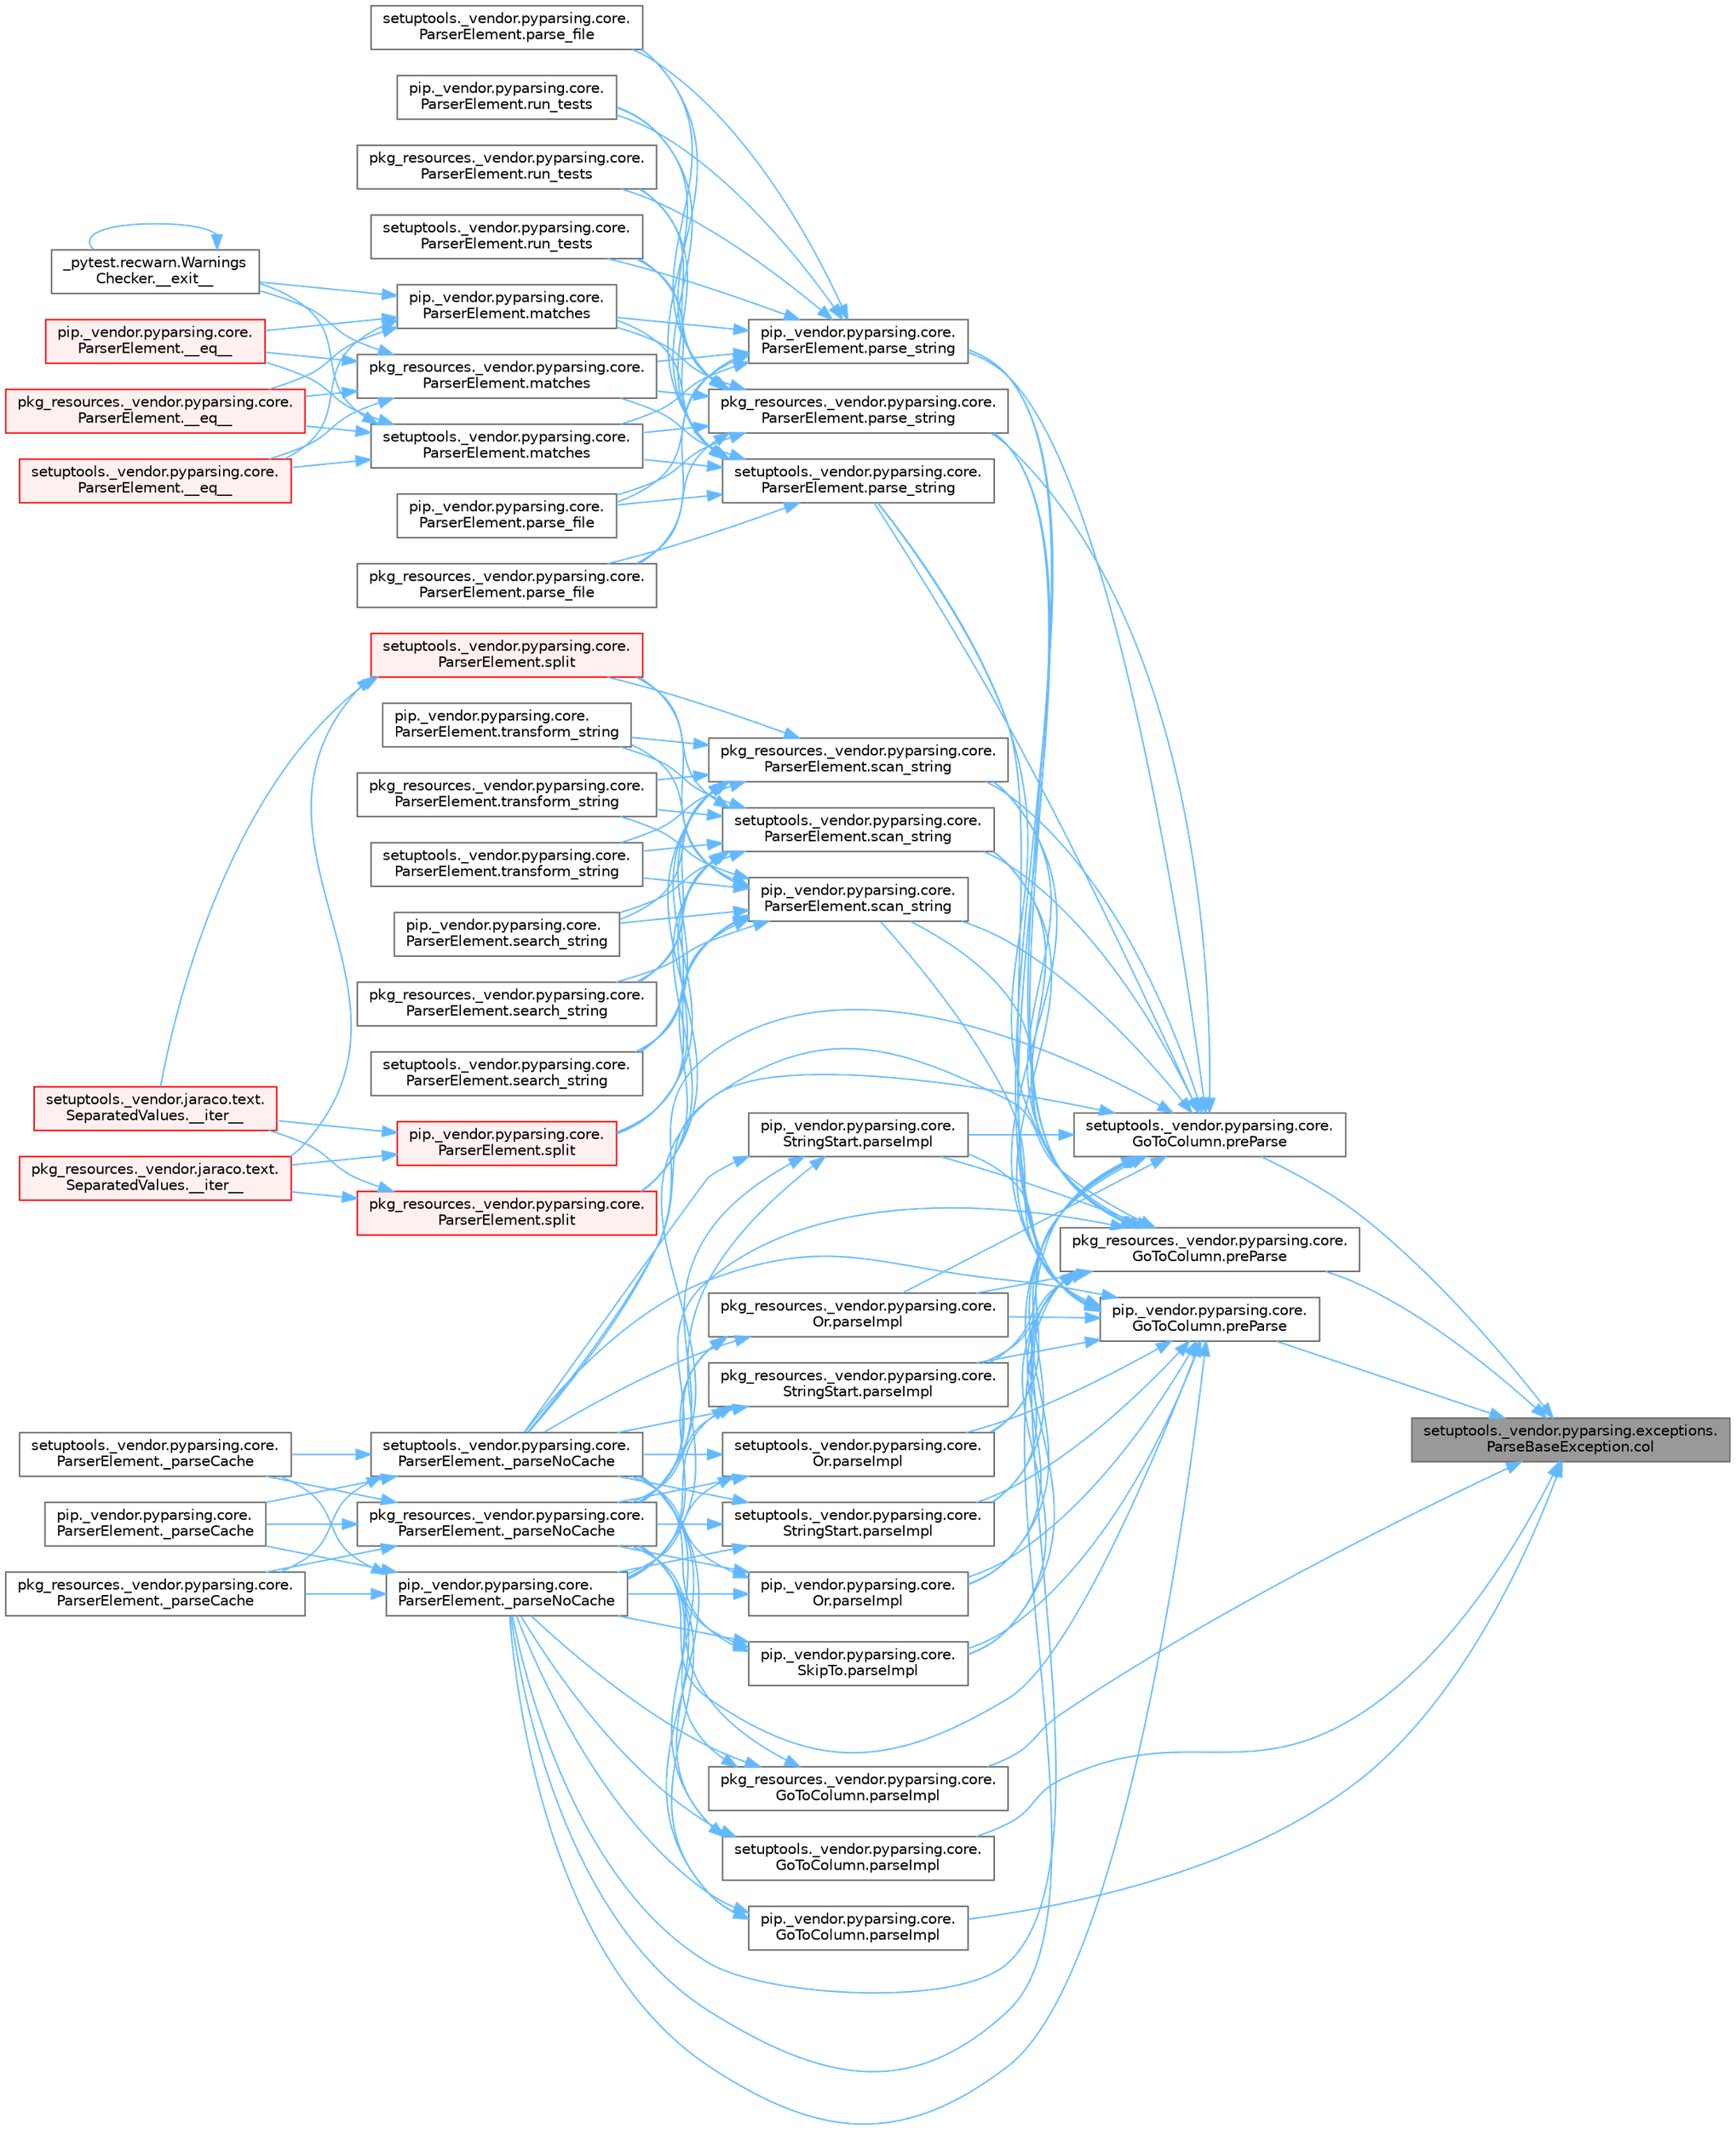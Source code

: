 digraph "setuptools._vendor.pyparsing.exceptions.ParseBaseException.col"
{
 // LATEX_PDF_SIZE
  bgcolor="transparent";
  edge [fontname=Helvetica,fontsize=10,labelfontname=Helvetica,labelfontsize=10];
  node [fontname=Helvetica,fontsize=10,shape=box,height=0.2,width=0.4];
  rankdir="RL";
  Node1 [id="Node000001",label="setuptools._vendor.pyparsing.exceptions.\lParseBaseException.col",height=0.2,width=0.4,color="gray40", fillcolor="grey60", style="filled", fontcolor="black",tooltip=" "];
  Node1 -> Node2 [id="edge1_Node000001_Node000002",dir="back",color="steelblue1",style="solid",tooltip=" "];
  Node2 [id="Node000002",label="pip._vendor.pyparsing.core.\lGoToColumn.parseImpl",height=0.2,width=0.4,color="grey40", fillcolor="white", style="filled",URL="$classpip_1_1__vendor_1_1pyparsing_1_1core_1_1_go_to_column.html#a15eb6c4082369b2e7339044fe27e4d24",tooltip=" "];
  Node2 -> Node3 [id="edge2_Node000002_Node000003",dir="back",color="steelblue1",style="solid",tooltip=" "];
  Node3 [id="Node000003",label="pip._vendor.pyparsing.core.\lParserElement._parseNoCache",height=0.2,width=0.4,color="grey40", fillcolor="white", style="filled",URL="$classpip_1_1__vendor_1_1pyparsing_1_1core_1_1_parser_element.html#af319bff1f8ae463c29689bc902788e50",tooltip=" "];
  Node3 -> Node4 [id="edge3_Node000003_Node000004",dir="back",color="steelblue1",style="solid",tooltip=" "];
  Node4 [id="Node000004",label="pip._vendor.pyparsing.core.\lParserElement._parseCache",height=0.2,width=0.4,color="grey40", fillcolor="white", style="filled",URL="$classpip_1_1__vendor_1_1pyparsing_1_1core_1_1_parser_element.html#a5614d581e42d84b716b0dcab98157c88",tooltip=" "];
  Node3 -> Node5 [id="edge4_Node000003_Node000005",dir="back",color="steelblue1",style="solid",tooltip=" "];
  Node5 [id="Node000005",label="pkg_resources._vendor.pyparsing.core.\lParserElement._parseCache",height=0.2,width=0.4,color="grey40", fillcolor="white", style="filled",URL="$classpkg__resources_1_1__vendor_1_1pyparsing_1_1core_1_1_parser_element.html#a1a69c7785a92769109263bd940ab37ae",tooltip=" "];
  Node3 -> Node6 [id="edge5_Node000003_Node000006",dir="back",color="steelblue1",style="solid",tooltip=" "];
  Node6 [id="Node000006",label="setuptools._vendor.pyparsing.core.\lParserElement._parseCache",height=0.2,width=0.4,color="grey40", fillcolor="white", style="filled",URL="$classsetuptools_1_1__vendor_1_1pyparsing_1_1core_1_1_parser_element.html#aad2d74190c4edf9d86294fe1907cffba",tooltip=" "];
  Node2 -> Node7 [id="edge6_Node000002_Node000007",dir="back",color="steelblue1",style="solid",tooltip=" "];
  Node7 [id="Node000007",label="pkg_resources._vendor.pyparsing.core.\lParserElement._parseNoCache",height=0.2,width=0.4,color="grey40", fillcolor="white", style="filled",URL="$classpkg__resources_1_1__vendor_1_1pyparsing_1_1core_1_1_parser_element.html#ae74acbecf9daa6eccbb3c02112745915",tooltip=" "];
  Node7 -> Node4 [id="edge7_Node000007_Node000004",dir="back",color="steelblue1",style="solid",tooltip=" "];
  Node7 -> Node5 [id="edge8_Node000007_Node000005",dir="back",color="steelblue1",style="solid",tooltip=" "];
  Node7 -> Node6 [id="edge9_Node000007_Node000006",dir="back",color="steelblue1",style="solid",tooltip=" "];
  Node2 -> Node8 [id="edge10_Node000002_Node000008",dir="back",color="steelblue1",style="solid",tooltip=" "];
  Node8 [id="Node000008",label="setuptools._vendor.pyparsing.core.\lParserElement._parseNoCache",height=0.2,width=0.4,color="grey40", fillcolor="white", style="filled",URL="$classsetuptools_1_1__vendor_1_1pyparsing_1_1core_1_1_parser_element.html#ac87deeca77414208ea7ac3e6f23accc5",tooltip=" "];
  Node8 -> Node4 [id="edge11_Node000008_Node000004",dir="back",color="steelblue1",style="solid",tooltip=" "];
  Node8 -> Node5 [id="edge12_Node000008_Node000005",dir="back",color="steelblue1",style="solid",tooltip=" "];
  Node8 -> Node6 [id="edge13_Node000008_Node000006",dir="back",color="steelblue1",style="solid",tooltip=" "];
  Node1 -> Node9 [id="edge14_Node000001_Node000009",dir="back",color="steelblue1",style="solid",tooltip=" "];
  Node9 [id="Node000009",label="pkg_resources._vendor.pyparsing.core.\lGoToColumn.parseImpl",height=0.2,width=0.4,color="grey40", fillcolor="white", style="filled",URL="$classpkg__resources_1_1__vendor_1_1pyparsing_1_1core_1_1_go_to_column.html#a3c1f5def65412c54be2ab086a5b700d2",tooltip=" "];
  Node9 -> Node3 [id="edge15_Node000009_Node000003",dir="back",color="steelblue1",style="solid",tooltip=" "];
  Node9 -> Node7 [id="edge16_Node000009_Node000007",dir="back",color="steelblue1",style="solid",tooltip=" "];
  Node9 -> Node8 [id="edge17_Node000009_Node000008",dir="back",color="steelblue1",style="solid",tooltip=" "];
  Node1 -> Node10 [id="edge18_Node000001_Node000010",dir="back",color="steelblue1",style="solid",tooltip=" "];
  Node10 [id="Node000010",label="setuptools._vendor.pyparsing.core.\lGoToColumn.parseImpl",height=0.2,width=0.4,color="grey40", fillcolor="white", style="filled",URL="$classsetuptools_1_1__vendor_1_1pyparsing_1_1core_1_1_go_to_column.html#aadb149734e2489255c2079b610ac1fe6",tooltip=" "];
  Node10 -> Node3 [id="edge19_Node000010_Node000003",dir="back",color="steelblue1",style="solid",tooltip=" "];
  Node10 -> Node7 [id="edge20_Node000010_Node000007",dir="back",color="steelblue1",style="solid",tooltip=" "];
  Node10 -> Node8 [id="edge21_Node000010_Node000008",dir="back",color="steelblue1",style="solid",tooltip=" "];
  Node1 -> Node11 [id="edge22_Node000001_Node000011",dir="back",color="steelblue1",style="solid",tooltip=" "];
  Node11 [id="Node000011",label="pip._vendor.pyparsing.core.\lGoToColumn.preParse",height=0.2,width=0.4,color="grey40", fillcolor="white", style="filled",URL="$classpip_1_1__vendor_1_1pyparsing_1_1core_1_1_go_to_column.html#ab95dd9011eaa3a49a7c21a5842ca80f1",tooltip=" "];
  Node11 -> Node3 [id="edge23_Node000011_Node000003",dir="back",color="steelblue1",style="solid",tooltip=" "];
  Node11 -> Node7 [id="edge24_Node000011_Node000007",dir="back",color="steelblue1",style="solid",tooltip=" "];
  Node11 -> Node8 [id="edge25_Node000011_Node000008",dir="back",color="steelblue1",style="solid",tooltip=" "];
  Node11 -> Node12 [id="edge26_Node000011_Node000012",dir="back",color="steelblue1",style="solid",tooltip=" "];
  Node12 [id="Node000012",label="pip._vendor.pyparsing.core.\lParserElement.parse_string",height=0.2,width=0.4,color="grey40", fillcolor="white", style="filled",URL="$classpip_1_1__vendor_1_1pyparsing_1_1core_1_1_parser_element.html#ac17206f98799aeb9149ef0873423fb3d",tooltip=" "];
  Node12 -> Node13 [id="edge27_Node000012_Node000013",dir="back",color="steelblue1",style="solid",tooltip=" "];
  Node13 [id="Node000013",label="pip._vendor.pyparsing.core.\lParserElement.matches",height=0.2,width=0.4,color="grey40", fillcolor="white", style="filled",URL="$classpip_1_1__vendor_1_1pyparsing_1_1core_1_1_parser_element.html#a506dbc15b395eb36dc4f6cbc0fdf143a",tooltip=" "];
  Node13 -> Node14 [id="edge28_Node000013_Node000014",dir="back",color="steelblue1",style="solid",tooltip=" "];
  Node14 [id="Node000014",label="pip._vendor.pyparsing.core.\lParserElement.__eq__",height=0.2,width=0.4,color="red", fillcolor="#FFF0F0", style="filled",URL="$classpip_1_1__vendor_1_1pyparsing_1_1core_1_1_parser_element.html#a56ccd877aaaa23f3bf1adb7bcc0b46ec",tooltip=" "];
  Node13 -> Node23 [id="edge29_Node000013_Node000023",dir="back",color="steelblue1",style="solid",tooltip=" "];
  Node23 [id="Node000023",label="pkg_resources._vendor.pyparsing.core.\lParserElement.__eq__",height=0.2,width=0.4,color="red", fillcolor="#FFF0F0", style="filled",URL="$classpkg__resources_1_1__vendor_1_1pyparsing_1_1core_1_1_parser_element.html#a7a018d9eabb371a3a8cbeff784e873eb",tooltip=" "];
  Node13 -> Node24 [id="edge30_Node000013_Node000024",dir="back",color="steelblue1",style="solid",tooltip=" "];
  Node24 [id="Node000024",label="setuptools._vendor.pyparsing.core.\lParserElement.__eq__",height=0.2,width=0.4,color="red", fillcolor="#FFF0F0", style="filled",URL="$classsetuptools_1_1__vendor_1_1pyparsing_1_1core_1_1_parser_element.html#a2fba49725ed4d403a97bf0955a516d7a",tooltip=" "];
  Node13 -> Node25 [id="edge31_Node000013_Node000025",dir="back",color="steelblue1",style="solid",tooltip=" "];
  Node25 [id="Node000025",label="_pytest.recwarn.Warnings\lChecker.__exit__",height=0.2,width=0.4,color="grey40", fillcolor="white", style="filled",URL="$class__pytest_1_1recwarn_1_1_warnings_checker.html#adbd5f497538ea80f1d35b87e75c055a8",tooltip=" "];
  Node25 -> Node25 [id="edge32_Node000025_Node000025",dir="back",color="steelblue1",style="solid",tooltip=" "];
  Node12 -> Node26 [id="edge33_Node000012_Node000026",dir="back",color="steelblue1",style="solid",tooltip=" "];
  Node26 [id="Node000026",label="pkg_resources._vendor.pyparsing.core.\lParserElement.matches",height=0.2,width=0.4,color="grey40", fillcolor="white", style="filled",URL="$classpkg__resources_1_1__vendor_1_1pyparsing_1_1core_1_1_parser_element.html#a83b843cc10043a223825a7b6ee2bf3ed",tooltip=" "];
  Node26 -> Node14 [id="edge34_Node000026_Node000014",dir="back",color="steelblue1",style="solid",tooltip=" "];
  Node26 -> Node23 [id="edge35_Node000026_Node000023",dir="back",color="steelblue1",style="solid",tooltip=" "];
  Node26 -> Node24 [id="edge36_Node000026_Node000024",dir="back",color="steelblue1",style="solid",tooltip=" "];
  Node26 -> Node25 [id="edge37_Node000026_Node000025",dir="back",color="steelblue1",style="solid",tooltip=" "];
  Node12 -> Node27 [id="edge38_Node000012_Node000027",dir="back",color="steelblue1",style="solid",tooltip=" "];
  Node27 [id="Node000027",label="setuptools._vendor.pyparsing.core.\lParserElement.matches",height=0.2,width=0.4,color="grey40", fillcolor="white", style="filled",URL="$classsetuptools_1_1__vendor_1_1pyparsing_1_1core_1_1_parser_element.html#a340c5dbbc0054029fa245e398f694e14",tooltip=" "];
  Node27 -> Node14 [id="edge39_Node000027_Node000014",dir="back",color="steelblue1",style="solid",tooltip=" "];
  Node27 -> Node23 [id="edge40_Node000027_Node000023",dir="back",color="steelblue1",style="solid",tooltip=" "];
  Node27 -> Node24 [id="edge41_Node000027_Node000024",dir="back",color="steelblue1",style="solid",tooltip=" "];
  Node27 -> Node25 [id="edge42_Node000027_Node000025",dir="back",color="steelblue1",style="solid",tooltip=" "];
  Node12 -> Node28 [id="edge43_Node000012_Node000028",dir="back",color="steelblue1",style="solid",tooltip=" "];
  Node28 [id="Node000028",label="pip._vendor.pyparsing.core.\lParserElement.parse_file",height=0.2,width=0.4,color="grey40", fillcolor="white", style="filled",URL="$classpip_1_1__vendor_1_1pyparsing_1_1core_1_1_parser_element.html#a161e1fa167881e4e3fa9f26155612ed1",tooltip=" "];
  Node12 -> Node29 [id="edge44_Node000012_Node000029",dir="back",color="steelblue1",style="solid",tooltip=" "];
  Node29 [id="Node000029",label="pkg_resources._vendor.pyparsing.core.\lParserElement.parse_file",height=0.2,width=0.4,color="grey40", fillcolor="white", style="filled",URL="$classpkg__resources_1_1__vendor_1_1pyparsing_1_1core_1_1_parser_element.html#a4b7f81ada4824fcac02e6fae60e97154",tooltip=" "];
  Node12 -> Node30 [id="edge45_Node000012_Node000030",dir="back",color="steelblue1",style="solid",tooltip=" "];
  Node30 [id="Node000030",label="setuptools._vendor.pyparsing.core.\lParserElement.parse_file",height=0.2,width=0.4,color="grey40", fillcolor="white", style="filled",URL="$classsetuptools_1_1__vendor_1_1pyparsing_1_1core_1_1_parser_element.html#a8f9b8fccb7fc5a55bc10cb3ab46cf419",tooltip=" "];
  Node12 -> Node31 [id="edge46_Node000012_Node000031",dir="back",color="steelblue1",style="solid",tooltip=" "];
  Node31 [id="Node000031",label="pip._vendor.pyparsing.core.\lParserElement.run_tests",height=0.2,width=0.4,color="grey40", fillcolor="white", style="filled",URL="$classpip_1_1__vendor_1_1pyparsing_1_1core_1_1_parser_element.html#a35107e02c57a82575247354b2ffe5d63",tooltip=" "];
  Node12 -> Node32 [id="edge47_Node000012_Node000032",dir="back",color="steelblue1",style="solid",tooltip=" "];
  Node32 [id="Node000032",label="pkg_resources._vendor.pyparsing.core.\lParserElement.run_tests",height=0.2,width=0.4,color="grey40", fillcolor="white", style="filled",URL="$classpkg__resources_1_1__vendor_1_1pyparsing_1_1core_1_1_parser_element.html#a10e2c2c94b6bedd4a9bac706beb1f8e4",tooltip=" "];
  Node12 -> Node33 [id="edge48_Node000012_Node000033",dir="back",color="steelblue1",style="solid",tooltip=" "];
  Node33 [id="Node000033",label="setuptools._vendor.pyparsing.core.\lParserElement.run_tests",height=0.2,width=0.4,color="grey40", fillcolor="white", style="filled",URL="$classsetuptools_1_1__vendor_1_1pyparsing_1_1core_1_1_parser_element.html#a67d4875fb1c02837aae5bb1e763532ba",tooltip=" "];
  Node11 -> Node34 [id="edge49_Node000011_Node000034",dir="back",color="steelblue1",style="solid",tooltip=" "];
  Node34 [id="Node000034",label="pkg_resources._vendor.pyparsing.core.\lParserElement.parse_string",height=0.2,width=0.4,color="grey40", fillcolor="white", style="filled",URL="$classpkg__resources_1_1__vendor_1_1pyparsing_1_1core_1_1_parser_element.html#a8c3e947b9af4425a1b7f4c8db034a549",tooltip=" "];
  Node34 -> Node13 [id="edge50_Node000034_Node000013",dir="back",color="steelblue1",style="solid",tooltip=" "];
  Node34 -> Node26 [id="edge51_Node000034_Node000026",dir="back",color="steelblue1",style="solid",tooltip=" "];
  Node34 -> Node27 [id="edge52_Node000034_Node000027",dir="back",color="steelblue1",style="solid",tooltip=" "];
  Node34 -> Node28 [id="edge53_Node000034_Node000028",dir="back",color="steelblue1",style="solid",tooltip=" "];
  Node34 -> Node29 [id="edge54_Node000034_Node000029",dir="back",color="steelblue1",style="solid",tooltip=" "];
  Node34 -> Node30 [id="edge55_Node000034_Node000030",dir="back",color="steelblue1",style="solid",tooltip=" "];
  Node34 -> Node31 [id="edge56_Node000034_Node000031",dir="back",color="steelblue1",style="solid",tooltip=" "];
  Node34 -> Node32 [id="edge57_Node000034_Node000032",dir="back",color="steelblue1",style="solid",tooltip=" "];
  Node34 -> Node33 [id="edge58_Node000034_Node000033",dir="back",color="steelblue1",style="solid",tooltip=" "];
  Node11 -> Node35 [id="edge59_Node000011_Node000035",dir="back",color="steelblue1",style="solid",tooltip=" "];
  Node35 [id="Node000035",label="setuptools._vendor.pyparsing.core.\lParserElement.parse_string",height=0.2,width=0.4,color="grey40", fillcolor="white", style="filled",URL="$classsetuptools_1_1__vendor_1_1pyparsing_1_1core_1_1_parser_element.html#a4bceb4c6190dd0bd2ea4c6ef9e8fe6f9",tooltip=" "];
  Node35 -> Node13 [id="edge60_Node000035_Node000013",dir="back",color="steelblue1",style="solid",tooltip=" "];
  Node35 -> Node26 [id="edge61_Node000035_Node000026",dir="back",color="steelblue1",style="solid",tooltip=" "];
  Node35 -> Node27 [id="edge62_Node000035_Node000027",dir="back",color="steelblue1",style="solid",tooltip=" "];
  Node35 -> Node28 [id="edge63_Node000035_Node000028",dir="back",color="steelblue1",style="solid",tooltip=" "];
  Node35 -> Node29 [id="edge64_Node000035_Node000029",dir="back",color="steelblue1",style="solid",tooltip=" "];
  Node35 -> Node30 [id="edge65_Node000035_Node000030",dir="back",color="steelblue1",style="solid",tooltip=" "];
  Node35 -> Node31 [id="edge66_Node000035_Node000031",dir="back",color="steelblue1",style="solid",tooltip=" "];
  Node35 -> Node32 [id="edge67_Node000035_Node000032",dir="back",color="steelblue1",style="solid",tooltip=" "];
  Node35 -> Node33 [id="edge68_Node000035_Node000033",dir="back",color="steelblue1",style="solid",tooltip=" "];
  Node11 -> Node36 [id="edge69_Node000011_Node000036",dir="back",color="steelblue1",style="solid",tooltip=" "];
  Node36 [id="Node000036",label="pip._vendor.pyparsing.core.\lOr.parseImpl",height=0.2,width=0.4,color="grey40", fillcolor="white", style="filled",URL="$classpip_1_1__vendor_1_1pyparsing_1_1core_1_1_or.html#aa87fa541bf2e82791e105dbf64c79958",tooltip=" "];
  Node36 -> Node3 [id="edge70_Node000036_Node000003",dir="back",color="steelblue1",style="solid",tooltip=" "];
  Node36 -> Node7 [id="edge71_Node000036_Node000007",dir="back",color="steelblue1",style="solid",tooltip=" "];
  Node36 -> Node8 [id="edge72_Node000036_Node000008",dir="back",color="steelblue1",style="solid",tooltip=" "];
  Node11 -> Node37 [id="edge73_Node000011_Node000037",dir="back",color="steelblue1",style="solid",tooltip=" "];
  Node37 [id="Node000037",label="pip._vendor.pyparsing.core.\lSkipTo.parseImpl",height=0.2,width=0.4,color="grey40", fillcolor="white", style="filled",URL="$classpip_1_1__vendor_1_1pyparsing_1_1core_1_1_skip_to.html#affdf1659343a347cd9853247ed2cfc37",tooltip=" "];
  Node37 -> Node3 [id="edge74_Node000037_Node000003",dir="back",color="steelblue1",style="solid",tooltip=" "];
  Node37 -> Node7 [id="edge75_Node000037_Node000007",dir="back",color="steelblue1",style="solid",tooltip=" "];
  Node37 -> Node8 [id="edge76_Node000037_Node000008",dir="back",color="steelblue1",style="solid",tooltip=" "];
  Node11 -> Node38 [id="edge77_Node000011_Node000038",dir="back",color="steelblue1",style="solid",tooltip=" "];
  Node38 [id="Node000038",label="pip._vendor.pyparsing.core.\lStringStart.parseImpl",height=0.2,width=0.4,color="grey40", fillcolor="white", style="filled",URL="$classpip_1_1__vendor_1_1pyparsing_1_1core_1_1_string_start.html#ade7d9a10260522396b9756347737ec21",tooltip=" "];
  Node38 -> Node3 [id="edge78_Node000038_Node000003",dir="back",color="steelblue1",style="solid",tooltip=" "];
  Node38 -> Node7 [id="edge79_Node000038_Node000007",dir="back",color="steelblue1",style="solid",tooltip=" "];
  Node38 -> Node8 [id="edge80_Node000038_Node000008",dir="back",color="steelblue1",style="solid",tooltip=" "];
  Node11 -> Node39 [id="edge81_Node000011_Node000039",dir="back",color="steelblue1",style="solid",tooltip=" "];
  Node39 [id="Node000039",label="pkg_resources._vendor.pyparsing.core.\lOr.parseImpl",height=0.2,width=0.4,color="grey40", fillcolor="white", style="filled",URL="$classpkg__resources_1_1__vendor_1_1pyparsing_1_1core_1_1_or.html#ac0f75d008ee21a51ac9335d208258709",tooltip=" "];
  Node39 -> Node3 [id="edge82_Node000039_Node000003",dir="back",color="steelblue1",style="solid",tooltip=" "];
  Node39 -> Node7 [id="edge83_Node000039_Node000007",dir="back",color="steelblue1",style="solid",tooltip=" "];
  Node39 -> Node8 [id="edge84_Node000039_Node000008",dir="back",color="steelblue1",style="solid",tooltip=" "];
  Node11 -> Node40 [id="edge85_Node000011_Node000040",dir="back",color="steelblue1",style="solid",tooltip=" "];
  Node40 [id="Node000040",label="pkg_resources._vendor.pyparsing.core.\lStringStart.parseImpl",height=0.2,width=0.4,color="grey40", fillcolor="white", style="filled",URL="$classpkg__resources_1_1__vendor_1_1pyparsing_1_1core_1_1_string_start.html#a1a21abfeee7fd1a296470cf986211dfb",tooltip=" "];
  Node40 -> Node3 [id="edge86_Node000040_Node000003",dir="back",color="steelblue1",style="solid",tooltip=" "];
  Node40 -> Node7 [id="edge87_Node000040_Node000007",dir="back",color="steelblue1",style="solid",tooltip=" "];
  Node40 -> Node8 [id="edge88_Node000040_Node000008",dir="back",color="steelblue1",style="solid",tooltip=" "];
  Node11 -> Node41 [id="edge89_Node000011_Node000041",dir="back",color="steelblue1",style="solid",tooltip=" "];
  Node41 [id="Node000041",label="setuptools._vendor.pyparsing.core.\lOr.parseImpl",height=0.2,width=0.4,color="grey40", fillcolor="white", style="filled",URL="$classsetuptools_1_1__vendor_1_1pyparsing_1_1core_1_1_or.html#a1048310b5490fae52af640ad0c0e8713",tooltip=" "];
  Node41 -> Node3 [id="edge90_Node000041_Node000003",dir="back",color="steelblue1",style="solid",tooltip=" "];
  Node41 -> Node7 [id="edge91_Node000041_Node000007",dir="back",color="steelblue1",style="solid",tooltip=" "];
  Node41 -> Node8 [id="edge92_Node000041_Node000008",dir="back",color="steelblue1",style="solid",tooltip=" "];
  Node11 -> Node42 [id="edge93_Node000011_Node000042",dir="back",color="steelblue1",style="solid",tooltip=" "];
  Node42 [id="Node000042",label="setuptools._vendor.pyparsing.core.\lStringStart.parseImpl",height=0.2,width=0.4,color="grey40", fillcolor="white", style="filled",URL="$classsetuptools_1_1__vendor_1_1pyparsing_1_1core_1_1_string_start.html#a9da67c63addf96d553d7b5bb1cf85907",tooltip=" "];
  Node42 -> Node3 [id="edge94_Node000042_Node000003",dir="back",color="steelblue1",style="solid",tooltip=" "];
  Node42 -> Node7 [id="edge95_Node000042_Node000007",dir="back",color="steelblue1",style="solid",tooltip=" "];
  Node42 -> Node8 [id="edge96_Node000042_Node000008",dir="back",color="steelblue1",style="solid",tooltip=" "];
  Node11 -> Node43 [id="edge97_Node000011_Node000043",dir="back",color="steelblue1",style="solid",tooltip=" "];
  Node43 [id="Node000043",label="pip._vendor.pyparsing.core.\lParserElement.scan_string",height=0.2,width=0.4,color="grey40", fillcolor="white", style="filled",URL="$classpip_1_1__vendor_1_1pyparsing_1_1core_1_1_parser_element.html#a0a066b31d55597f3b2ac426eab0ef7a8",tooltip=" "];
  Node43 -> Node44 [id="edge98_Node000043_Node000044",dir="back",color="steelblue1",style="solid",tooltip=" "];
  Node44 [id="Node000044",label="pip._vendor.pyparsing.core.\lParserElement.search_string",height=0.2,width=0.4,color="grey40", fillcolor="white", style="filled",URL="$classpip_1_1__vendor_1_1pyparsing_1_1core_1_1_parser_element.html#a5a83c9e97aad458cf36ecb2cbc451703",tooltip=" "];
  Node43 -> Node45 [id="edge99_Node000043_Node000045",dir="back",color="steelblue1",style="solid",tooltip=" "];
  Node45 [id="Node000045",label="pkg_resources._vendor.pyparsing.core.\lParserElement.search_string",height=0.2,width=0.4,color="grey40", fillcolor="white", style="filled",URL="$classpkg__resources_1_1__vendor_1_1pyparsing_1_1core_1_1_parser_element.html#a4b5b9d98014537f14aa58afb241fb421",tooltip=" "];
  Node43 -> Node46 [id="edge100_Node000043_Node000046",dir="back",color="steelblue1",style="solid",tooltip=" "];
  Node46 [id="Node000046",label="setuptools._vendor.pyparsing.core.\lParserElement.search_string",height=0.2,width=0.4,color="grey40", fillcolor="white", style="filled",URL="$classsetuptools_1_1__vendor_1_1pyparsing_1_1core_1_1_parser_element.html#afd39623fe4bffcc694a482c83b93fd06",tooltip=" "];
  Node43 -> Node47 [id="edge101_Node000043_Node000047",dir="back",color="steelblue1",style="solid",tooltip=" "];
  Node47 [id="Node000047",label="pip._vendor.pyparsing.core.\lParserElement.split",height=0.2,width=0.4,color="red", fillcolor="#FFF0F0", style="filled",URL="$classpip_1_1__vendor_1_1pyparsing_1_1core_1_1_parser_element.html#a4d8b15e96c35f49dd311c05519c05b48",tooltip=" "];
  Node47 -> Node48 [id="edge102_Node000047_Node000048",dir="back",color="steelblue1",style="solid",tooltip=" "];
  Node48 [id="Node000048",label="pkg_resources._vendor.jaraco.text.\lSeparatedValues.__iter__",height=0.2,width=0.4,color="red", fillcolor="#FFF0F0", style="filled",URL="$classpkg__resources_1_1__vendor_1_1jaraco_1_1text_1_1_separated_values.html#ae665618e2d60d71ccc38017f931e77c0",tooltip=" "];
  Node47 -> Node51 [id="edge103_Node000047_Node000051",dir="back",color="steelblue1",style="solid",tooltip=" "];
  Node51 [id="Node000051",label="setuptools._vendor.jaraco.text.\lSeparatedValues.__iter__",height=0.2,width=0.4,color="red", fillcolor="#FFF0F0", style="filled",URL="$classsetuptools_1_1__vendor_1_1jaraco_1_1text_1_1_separated_values.html#a386e671741e35885b3566fcdabc8d893",tooltip=" "];
  Node43 -> Node3211 [id="edge104_Node000043_Node003211",dir="back",color="steelblue1",style="solid",tooltip=" "];
  Node3211 [id="Node003211",label="pkg_resources._vendor.pyparsing.core.\lParserElement.split",height=0.2,width=0.4,color="red", fillcolor="#FFF0F0", style="filled",URL="$classpkg__resources_1_1__vendor_1_1pyparsing_1_1core_1_1_parser_element.html#a194801602eaab7fd2483d6a6ef7335b7",tooltip=" "];
  Node3211 -> Node48 [id="edge105_Node003211_Node000048",dir="back",color="steelblue1",style="solid",tooltip=" "];
  Node3211 -> Node51 [id="edge106_Node003211_Node000051",dir="back",color="steelblue1",style="solid",tooltip=" "];
  Node43 -> Node3212 [id="edge107_Node000043_Node003212",dir="back",color="steelblue1",style="solid",tooltip=" "];
  Node3212 [id="Node003212",label="setuptools._vendor.pyparsing.core.\lParserElement.split",height=0.2,width=0.4,color="red", fillcolor="#FFF0F0", style="filled",URL="$classsetuptools_1_1__vendor_1_1pyparsing_1_1core_1_1_parser_element.html#a851b91f91735a7984ff943924b8f5e53",tooltip=" "];
  Node3212 -> Node48 [id="edge108_Node003212_Node000048",dir="back",color="steelblue1",style="solid",tooltip=" "];
  Node3212 -> Node51 [id="edge109_Node003212_Node000051",dir="back",color="steelblue1",style="solid",tooltip=" "];
  Node43 -> Node3213 [id="edge110_Node000043_Node003213",dir="back",color="steelblue1",style="solid",tooltip=" "];
  Node3213 [id="Node003213",label="pip._vendor.pyparsing.core.\lParserElement.transform_string",height=0.2,width=0.4,color="grey40", fillcolor="white", style="filled",URL="$classpip_1_1__vendor_1_1pyparsing_1_1core_1_1_parser_element.html#a566e130123a0445b27338a6e3ec60f19",tooltip=" "];
  Node43 -> Node3214 [id="edge111_Node000043_Node003214",dir="back",color="steelblue1",style="solid",tooltip=" "];
  Node3214 [id="Node003214",label="pkg_resources._vendor.pyparsing.core.\lParserElement.transform_string",height=0.2,width=0.4,color="grey40", fillcolor="white", style="filled",URL="$classpkg__resources_1_1__vendor_1_1pyparsing_1_1core_1_1_parser_element.html#a71a727a6ccd055ebf3c32601140ed804",tooltip=" "];
  Node43 -> Node3215 [id="edge112_Node000043_Node003215",dir="back",color="steelblue1",style="solid",tooltip=" "];
  Node3215 [id="Node003215",label="setuptools._vendor.pyparsing.core.\lParserElement.transform_string",height=0.2,width=0.4,color="grey40", fillcolor="white", style="filled",URL="$classsetuptools_1_1__vendor_1_1pyparsing_1_1core_1_1_parser_element.html#a23d5d123f33508735ec8eefe96840071",tooltip=" "];
  Node11 -> Node3216 [id="edge113_Node000011_Node003216",dir="back",color="steelblue1",style="solid",tooltip=" "];
  Node3216 [id="Node003216",label="pkg_resources._vendor.pyparsing.core.\lParserElement.scan_string",height=0.2,width=0.4,color="grey40", fillcolor="white", style="filled",URL="$classpkg__resources_1_1__vendor_1_1pyparsing_1_1core_1_1_parser_element.html#a72c2c28e4b4d308fb917b19795da3b31",tooltip=" "];
  Node3216 -> Node44 [id="edge114_Node003216_Node000044",dir="back",color="steelblue1",style="solid",tooltip=" "];
  Node3216 -> Node45 [id="edge115_Node003216_Node000045",dir="back",color="steelblue1",style="solid",tooltip=" "];
  Node3216 -> Node46 [id="edge116_Node003216_Node000046",dir="back",color="steelblue1",style="solid",tooltip=" "];
  Node3216 -> Node47 [id="edge117_Node003216_Node000047",dir="back",color="steelblue1",style="solid",tooltip=" "];
  Node3216 -> Node3211 [id="edge118_Node003216_Node003211",dir="back",color="steelblue1",style="solid",tooltip=" "];
  Node3216 -> Node3212 [id="edge119_Node003216_Node003212",dir="back",color="steelblue1",style="solid",tooltip=" "];
  Node3216 -> Node3213 [id="edge120_Node003216_Node003213",dir="back",color="steelblue1",style="solid",tooltip=" "];
  Node3216 -> Node3214 [id="edge121_Node003216_Node003214",dir="back",color="steelblue1",style="solid",tooltip=" "];
  Node3216 -> Node3215 [id="edge122_Node003216_Node003215",dir="back",color="steelblue1",style="solid",tooltip=" "];
  Node11 -> Node3217 [id="edge123_Node000011_Node003217",dir="back",color="steelblue1",style="solid",tooltip=" "];
  Node3217 [id="Node003217",label="setuptools._vendor.pyparsing.core.\lParserElement.scan_string",height=0.2,width=0.4,color="grey40", fillcolor="white", style="filled",URL="$classsetuptools_1_1__vendor_1_1pyparsing_1_1core_1_1_parser_element.html#a1e2aa4fc1e0debef9f876b7e1ccbfb62",tooltip=" "];
  Node3217 -> Node44 [id="edge124_Node003217_Node000044",dir="back",color="steelblue1",style="solid",tooltip=" "];
  Node3217 -> Node45 [id="edge125_Node003217_Node000045",dir="back",color="steelblue1",style="solid",tooltip=" "];
  Node3217 -> Node46 [id="edge126_Node003217_Node000046",dir="back",color="steelblue1",style="solid",tooltip=" "];
  Node3217 -> Node47 [id="edge127_Node003217_Node000047",dir="back",color="steelblue1",style="solid",tooltip=" "];
  Node3217 -> Node3211 [id="edge128_Node003217_Node003211",dir="back",color="steelblue1",style="solid",tooltip=" "];
  Node3217 -> Node3212 [id="edge129_Node003217_Node003212",dir="back",color="steelblue1",style="solid",tooltip=" "];
  Node3217 -> Node3213 [id="edge130_Node003217_Node003213",dir="back",color="steelblue1",style="solid",tooltip=" "];
  Node3217 -> Node3214 [id="edge131_Node003217_Node003214",dir="back",color="steelblue1",style="solid",tooltip=" "];
  Node3217 -> Node3215 [id="edge132_Node003217_Node003215",dir="back",color="steelblue1",style="solid",tooltip=" "];
  Node1 -> Node3218 [id="edge133_Node000001_Node003218",dir="back",color="steelblue1",style="solid",tooltip=" "];
  Node3218 [id="Node003218",label="pkg_resources._vendor.pyparsing.core.\lGoToColumn.preParse",height=0.2,width=0.4,color="grey40", fillcolor="white", style="filled",URL="$classpkg__resources_1_1__vendor_1_1pyparsing_1_1core_1_1_go_to_column.html#a7dda5f45c66a77d8f44482f0e4e60dc8",tooltip=" "];
  Node3218 -> Node3 [id="edge134_Node003218_Node000003",dir="back",color="steelblue1",style="solid",tooltip=" "];
  Node3218 -> Node7 [id="edge135_Node003218_Node000007",dir="back",color="steelblue1",style="solid",tooltip=" "];
  Node3218 -> Node8 [id="edge136_Node003218_Node000008",dir="back",color="steelblue1",style="solid",tooltip=" "];
  Node3218 -> Node12 [id="edge137_Node003218_Node000012",dir="back",color="steelblue1",style="solid",tooltip=" "];
  Node3218 -> Node34 [id="edge138_Node003218_Node000034",dir="back",color="steelblue1",style="solid",tooltip=" "];
  Node3218 -> Node35 [id="edge139_Node003218_Node000035",dir="back",color="steelblue1",style="solid",tooltip=" "];
  Node3218 -> Node36 [id="edge140_Node003218_Node000036",dir="back",color="steelblue1",style="solid",tooltip=" "];
  Node3218 -> Node37 [id="edge141_Node003218_Node000037",dir="back",color="steelblue1",style="solid",tooltip=" "];
  Node3218 -> Node38 [id="edge142_Node003218_Node000038",dir="back",color="steelblue1",style="solid",tooltip=" "];
  Node3218 -> Node39 [id="edge143_Node003218_Node000039",dir="back",color="steelblue1",style="solid",tooltip=" "];
  Node3218 -> Node40 [id="edge144_Node003218_Node000040",dir="back",color="steelblue1",style="solid",tooltip=" "];
  Node3218 -> Node41 [id="edge145_Node003218_Node000041",dir="back",color="steelblue1",style="solid",tooltip=" "];
  Node3218 -> Node42 [id="edge146_Node003218_Node000042",dir="back",color="steelblue1",style="solid",tooltip=" "];
  Node3218 -> Node43 [id="edge147_Node003218_Node000043",dir="back",color="steelblue1",style="solid",tooltip=" "];
  Node3218 -> Node3216 [id="edge148_Node003218_Node003216",dir="back",color="steelblue1",style="solid",tooltip=" "];
  Node3218 -> Node3217 [id="edge149_Node003218_Node003217",dir="back",color="steelblue1",style="solid",tooltip=" "];
  Node1 -> Node3219 [id="edge150_Node000001_Node003219",dir="back",color="steelblue1",style="solid",tooltip=" "];
  Node3219 [id="Node003219",label="setuptools._vendor.pyparsing.core.\lGoToColumn.preParse",height=0.2,width=0.4,color="grey40", fillcolor="white", style="filled",URL="$classsetuptools_1_1__vendor_1_1pyparsing_1_1core_1_1_go_to_column.html#a48014493358128169e063bf01683ab50",tooltip=" "];
  Node3219 -> Node3 [id="edge151_Node003219_Node000003",dir="back",color="steelblue1",style="solid",tooltip=" "];
  Node3219 -> Node7 [id="edge152_Node003219_Node000007",dir="back",color="steelblue1",style="solid",tooltip=" "];
  Node3219 -> Node8 [id="edge153_Node003219_Node000008",dir="back",color="steelblue1",style="solid",tooltip=" "];
  Node3219 -> Node12 [id="edge154_Node003219_Node000012",dir="back",color="steelblue1",style="solid",tooltip=" "];
  Node3219 -> Node34 [id="edge155_Node003219_Node000034",dir="back",color="steelblue1",style="solid",tooltip=" "];
  Node3219 -> Node35 [id="edge156_Node003219_Node000035",dir="back",color="steelblue1",style="solid",tooltip=" "];
  Node3219 -> Node36 [id="edge157_Node003219_Node000036",dir="back",color="steelblue1",style="solid",tooltip=" "];
  Node3219 -> Node37 [id="edge158_Node003219_Node000037",dir="back",color="steelblue1",style="solid",tooltip=" "];
  Node3219 -> Node38 [id="edge159_Node003219_Node000038",dir="back",color="steelblue1",style="solid",tooltip=" "];
  Node3219 -> Node39 [id="edge160_Node003219_Node000039",dir="back",color="steelblue1",style="solid",tooltip=" "];
  Node3219 -> Node40 [id="edge161_Node003219_Node000040",dir="back",color="steelblue1",style="solid",tooltip=" "];
  Node3219 -> Node41 [id="edge162_Node003219_Node000041",dir="back",color="steelblue1",style="solid",tooltip=" "];
  Node3219 -> Node42 [id="edge163_Node003219_Node000042",dir="back",color="steelblue1",style="solid",tooltip=" "];
  Node3219 -> Node43 [id="edge164_Node003219_Node000043",dir="back",color="steelblue1",style="solid",tooltip=" "];
  Node3219 -> Node3216 [id="edge165_Node003219_Node003216",dir="back",color="steelblue1",style="solid",tooltip=" "];
  Node3219 -> Node3217 [id="edge166_Node003219_Node003217",dir="back",color="steelblue1",style="solid",tooltip=" "];
}

